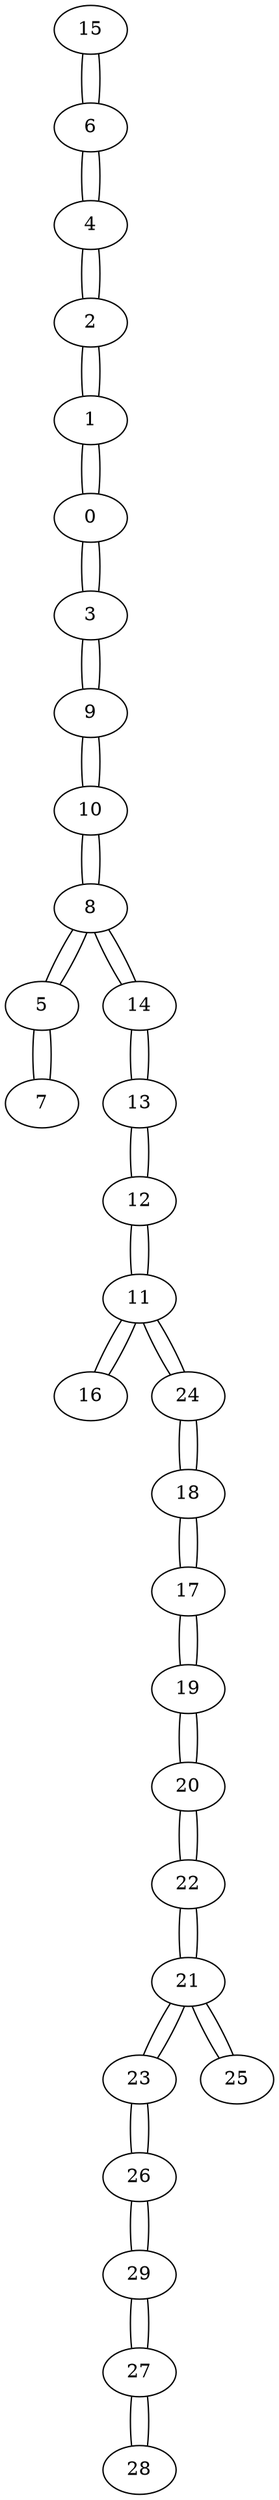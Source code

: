 graph {
15 -- 6
6 -- 15
6 -- 4
4 -- 6
4 -- 2
2 -- 4
2 -- 1
1 -- 2
1 -- 0
0 -- 1
0 -- 3
3 -- 0
3 -- 9
9 -- 3
9 -- 10
10 -- 9
10 -- 8
8 -- 10
8 -- 5
8 -- 14
5 -- 8
5 -- 7
7 -- 5
14 -- 8
14 -- 13
13 -- 14
13 -- 12
12 -- 13
12 -- 11
11 -- 12
11 -- 16
11 -- 24
16 -- 11
24 -- 11
24 -- 18
18 -- 24
18 -- 17
17 -- 18
17 -- 19
19 -- 17
19 -- 20
20 -- 19
20 -- 22
22 -- 20
22 -- 21
21 -- 22
21 -- 23
21 -- 25
23 -- 21
23 -- 26
26 -- 23
26 -- 29
29 -- 26
29 -- 27
27 -- 29
27 -- 28
28 -- 27
25 -- 21
}
